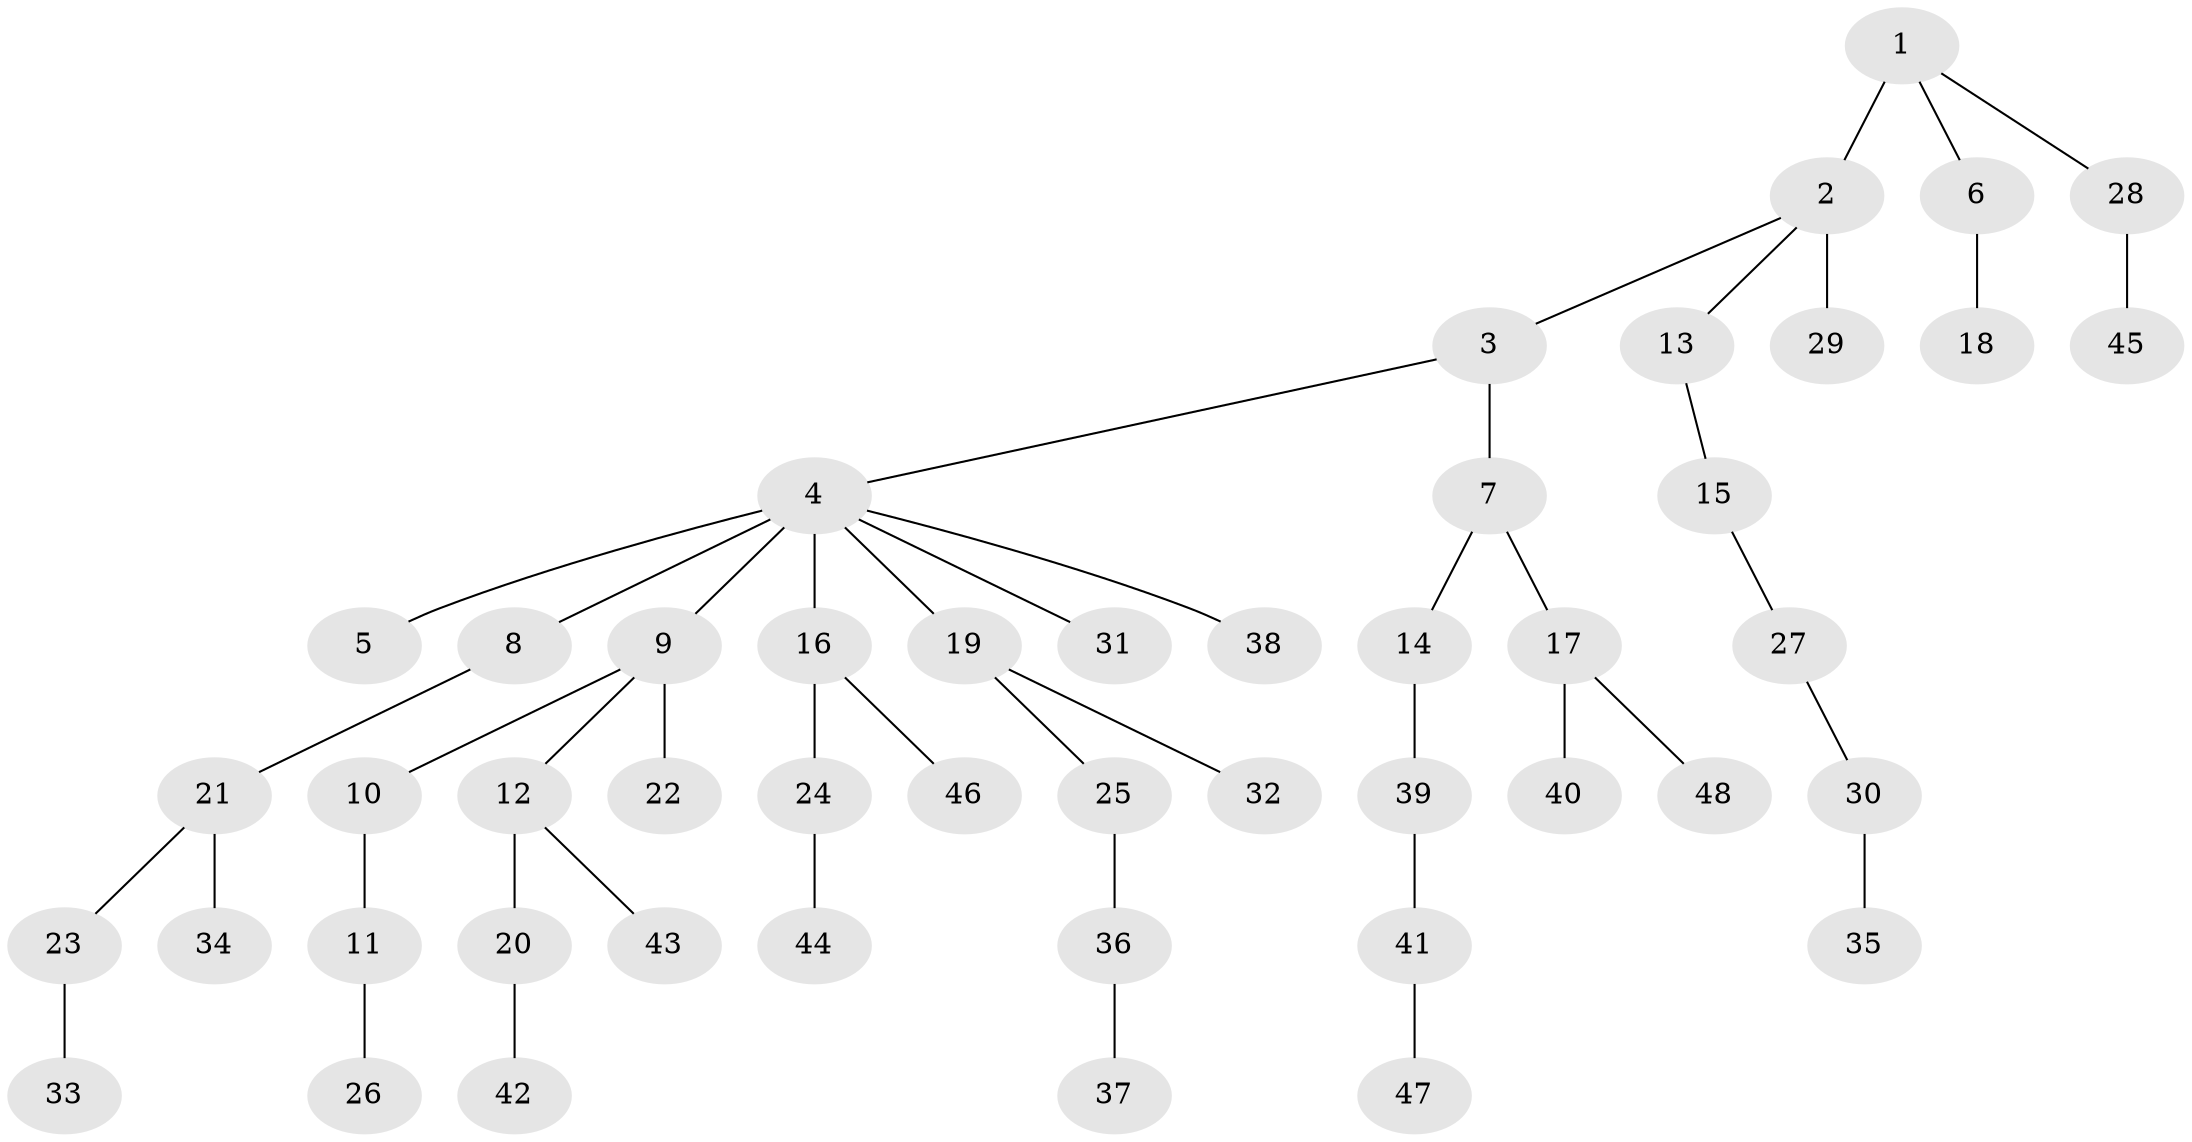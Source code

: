// original degree distribution, {1: 0.4491525423728814, 5: 0.03389830508474576, 4: 0.0423728813559322, 3: 0.211864406779661, 2: 0.2542372881355932, 6: 0.00847457627118644}
// Generated by graph-tools (version 1.1) at 2025/51/03/04/25 22:51:56]
// undirected, 48 vertices, 47 edges
graph export_dot {
  node [color=gray90,style=filled];
  1;
  2;
  3;
  4;
  5;
  6;
  7;
  8;
  9;
  10;
  11;
  12;
  13;
  14;
  15;
  16;
  17;
  18;
  19;
  20;
  21;
  22;
  23;
  24;
  25;
  26;
  27;
  28;
  29;
  30;
  31;
  32;
  33;
  34;
  35;
  36;
  37;
  38;
  39;
  40;
  41;
  42;
  43;
  44;
  45;
  46;
  47;
  48;
  1 -- 2 [weight=2.0];
  1 -- 6 [weight=1.0];
  1 -- 28 [weight=1.0];
  2 -- 3 [weight=1.0];
  2 -- 13 [weight=1.0];
  2 -- 29 [weight=1.0];
  3 -- 4 [weight=1.0];
  3 -- 7 [weight=1.0];
  4 -- 5 [weight=1.0];
  4 -- 8 [weight=1.0];
  4 -- 9 [weight=2.0];
  4 -- 16 [weight=1.0];
  4 -- 19 [weight=1.0];
  4 -- 31 [weight=1.0];
  4 -- 38 [weight=1.0];
  6 -- 18 [weight=1.0];
  7 -- 14 [weight=1.0];
  7 -- 17 [weight=1.0];
  8 -- 21 [weight=1.0];
  9 -- 10 [weight=1.0];
  9 -- 12 [weight=1.0];
  9 -- 22 [weight=1.0];
  10 -- 11 [weight=3.0];
  11 -- 26 [weight=1.0];
  12 -- 20 [weight=1.0];
  12 -- 43 [weight=1.0];
  13 -- 15 [weight=1.0];
  14 -- 39 [weight=1.0];
  15 -- 27 [weight=1.0];
  16 -- 24 [weight=1.0];
  16 -- 46 [weight=1.0];
  17 -- 40 [weight=1.0];
  17 -- 48 [weight=1.0];
  19 -- 25 [weight=1.0];
  19 -- 32 [weight=2.0];
  20 -- 42 [weight=1.0];
  21 -- 23 [weight=1.0];
  21 -- 34 [weight=1.0];
  23 -- 33 [weight=2.0];
  24 -- 44 [weight=1.0];
  25 -- 36 [weight=1.0];
  27 -- 30 [weight=1.0];
  28 -- 45 [weight=1.0];
  30 -- 35 [weight=1.0];
  36 -- 37 [weight=1.0];
  39 -- 41 [weight=1.0];
  41 -- 47 [weight=1.0];
}
